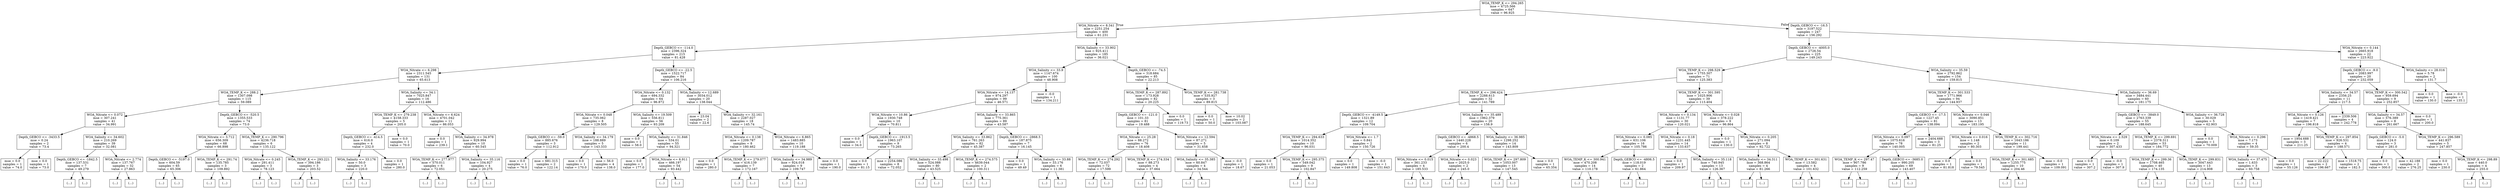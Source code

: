 digraph Tree {
node [shape=box] ;
0 [label="WOA_TEMP_K <= 294.265\nmse = 4725.566\nsamples = 647\nvalue = 96.925"] ;
1 [label="WOA_Nitrate <= 8.341\nmse = 2251.254\nsamples = 400\nvalue = 61.231"] ;
0 -> 1 [labeldistance=2.5, labelangle=45, headlabel="True"] ;
2 [label="Depth_GEBCO <= -114.0\nmse = 2396.324\nsamples = 215\nvalue = 81.428"] ;
1 -> 2 ;
3 [label="WOA_Nitrate <= 6.298\nmse = 2311.545\nsamples = 131\nvalue = 65.613"] ;
2 -> 3 ;
4 [label="WOA_TEMP_K <= 288.2\nmse = 1307.098\nsamples = 115\nvalue = 59.089"] ;
3 -> 4 ;
5 [label="WOA_Nitrate <= 0.072\nmse = 307.241\nsamples = 41\nvalue = 34.991"] ;
4 -> 5 ;
6 [label="Depth_GEBCO <= -3433.5\nmse = 0.24\nsamples = 2\nvalue = 73.4"] ;
5 -> 6 ;
7 [label="mse = 0.0\nsamples = 1\nvalue = 74.0"] ;
6 -> 7 ;
8 [label="mse = 0.0\nsamples = 1\nvalue = 73.0"] ;
6 -> 8 ;
9 [label="WOA_Salinity <= 34.602\nmse = 210.269\nsamples = 39\nvalue = 32.081"] ;
5 -> 9 ;
10 [label="Depth_GEBCO <= -1842.5\nmse = 137.531\nsamples = 7\nvalue = 49.279"] ;
9 -> 10 ;
11 [label="(...)"] ;
10 -> 11 ;
16 [label="(...)"] ;
10 -> 16 ;
19 [label="WOA_Nitrate <= 2.774\nmse = 137.767\nsamples = 32\nvalue = 27.863"] ;
9 -> 19 ;
20 [label="(...)"] ;
19 -> 20 ;
53 [label="(...)"] ;
19 -> 53 ;
64 [label="Depth_GEBCO <= -520.5\nmse = 1355.533\nsamples = 74\nvalue = 73.0"] ;
4 -> 64 ;
65 [label="WOA_Nitrate <= 3.712\nmse = 656.309\nsamples = 68\nvalue = 66.898"] ;
64 -> 65 ;
66 [label="Depth_GEBCO <= -5197.0\nmse = 604.59\nsamples = 65\nvalue = 65.306"] ;
65 -> 66 ;
67 [label="(...)"] ;
66 -> 67 ;
68 [label="(...)"] ;
66 -> 68 ;
175 [label="WOA_TEMP_K <= 291.74\nmse = 135.785\nsamples = 3\nvalue = 109.892"] ;
65 -> 175 ;
176 [label="(...)"] ;
175 -> 176 ;
177 [label="(...)"] ;
175 -> 177 ;
180 [label="WOA_TEMP_K <= 290.796\nmse = 4236.718\nsamples = 6\nvalue = 135.122"] ;
64 -> 180 ;
181 [label="WOA_Nitrate <= 0.245\nmse = 291.411\nsamples = 3\nvalue = 78.123"] ;
180 -> 181 ;
182 [label="(...)"] ;
181 -> 182 ;
185 [label="(...)"] ;
181 -> 185 ;
186 [label="WOA_TEMP_K <= 293.221\nmse = 394.186\nsamples = 3\nvalue = 203.52"] ;
180 -> 186 ;
187 [label="(...)"] ;
186 -> 187 ;
190 [label="(...)"] ;
186 -> 190 ;
191 [label="WOA_Salinity <= 34.1\nmse = 7025.847\nsamples = 16\nvalue = 112.486"] ;
3 -> 191 ;
192 [label="WOA_TEMP_K <= 279.238\nmse = 4158.333\nsamples = 5\nvalue = 205.0"] ;
191 -> 192 ;
193 [label="Depth_GEBCO <= -414.5\nmse = 616.0\nsamples = 4\nvalue = 232.0"] ;
192 -> 193 ;
194 [label="WOA_Salinity <= 33.176\nmse = 50.0\nsamples = 3\nvalue = 220.0"] ;
193 -> 194 ;
195 [label="(...)"] ;
194 -> 195 ;
196 [label="(...)"] ;
194 -> 196 ;
197 [label="mse = 0.0\nsamples = 1\nvalue = 280.0"] ;
193 -> 197 ;
198 [label="mse = 0.0\nsamples = 1\nvalue = 70.0"] ;
192 -> 198 ;
199 [label="WOA_Nitrate <= 6.624\nmse = 4701.042\nsamples = 11\nvalue = 86.053"] ;
191 -> 199 ;
200 [label="mse = 0.0\nsamples = 1\nvalue = 239.1"] ;
199 -> 200 ;
201 [label="WOA_Salinity <= 34.978\nmse = 929.994\nsamples = 10\nvalue = 60.545"] ;
199 -> 201 ;
202 [label="WOA_TEMP_K <= 277.977\nmse = 570.011\nsamples = 6\nvalue = 72.051"] ;
201 -> 202 ;
203 [label="(...)"] ;
202 -> 203 ;
204 [label="(...)"] ;
202 -> 204 ;
213 [label="WOA_Salinity <= 35.116\nmse = 104.927\nsamples = 4\nvalue = 20.275"] ;
201 -> 213 ;
214 [label="(...)"] ;
213 -> 214 ;
215 [label="(...)"] ;
213 -> 215 ;
218 [label="Depth_GEBCO <= -22.5\nmse = 1522.717\nsamples = 84\nvalue = 106.216"] ;
2 -> 218 ;
219 [label="WOA_Nitrate <= 0.132\nmse = 694.332\nsamples = 64\nvalue = 96.872"] ;
218 -> 219 ;
220 [label="WOA_Nitrate <= 0.048\nmse = 735.062\nsamples = 8\nvalue = 129.505"] ;
219 -> 220 ;
221 [label="Depth_GEBCO <= -59.0\nmse = 885.676\nsamples = 3\nvalue = 112.912"] ;
220 -> 221 ;
222 [label="mse = 0.0\nsamples = 1\nvalue = 76.0"] ;
221 -> 222 ;
223 [label="mse = 681.315\nsamples = 2\nvalue = 122.14"] ;
221 -> 223 ;
224 [label="WOA_Salinity <= 34.179\nmse = 188.889\nsamples = 5\nvalue = 143.333"] ;
220 -> 224 ;
225 [label="mse = 0.0\nsamples = 1\nvalue = 170.0"] ;
224 -> 225 ;
226 [label="mse = 56.0\nsamples = 4\nvalue = 138.0"] ;
224 -> 226 ;
227 [label="WOA_Salinity <= 19.509\nmse = 556.811\nsamples = 56\nvalue = 93.209"] ;
219 -> 227 ;
228 [label="mse = 0.0\nsamples = 1\nvalue = 58.0"] ;
227 -> 228 ;
229 [label="WOA_Salinity <= 31.846\nmse = 534.01\nsamples = 55\nvalue = 94.321"] ;
227 -> 229 ;
230 [label="mse = 0.0\nsamples = 1\nvalue = 177.0"] ;
229 -> 230 ;
231 [label="WOA_Nitrate <= 6.911\nmse = 466.197\nsamples = 54\nvalue = 93.442"] ;
229 -> 231 ;
232 [label="(...)"] ;
231 -> 232 ;
315 [label="(...)"] ;
231 -> 315 ;
326 [label="WOA_Salinity <= 12.689\nmse = 3034.012\nsamples = 20\nvalue = 138.044"] ;
218 -> 326 ;
327 [label="mse = 23.04\nsamples = 2\nvalue = 22.6"] ;
326 -> 327 ;
328 [label="WOA_Salinity <= 32.161\nmse = 2287.027\nsamples = 18\nvalue = 145.74"] ;
326 -> 328 ;
329 [label="WOA_Nitrate <= 0.138\nmse = 1209.787\nsamples = 8\nvalue = 180.462"] ;
328 -> 329 ;
330 [label="mse = 0.0\nsamples = 1\nvalue = 280.0"] ;
329 -> 330 ;
331 [label="WOA_TEMP_K <= 279.077\nmse = 416.139\nsamples = 7\nvalue = 172.167"] ;
329 -> 331 ;
332 [label="(...)"] ;
331 -> 332 ;
335 [label="(...)"] ;
331 -> 335 ;
344 [label="WOA_Nitrate <= 6.865\nmse = 1483.885\nsamples = 10\nvalue = 119.188"] ;
328 -> 344 ;
345 [label="WOA_Salinity <= 34.989\nmse = 924.018\nsamples = 9\nvalue = 109.747"] ;
344 -> 345 ;
346 [label="(...)"] ;
345 -> 346 ;
357 [label="(...)"] ;
345 -> 357 ;
362 [label="mse = 0.0\nsamples = 1\nvalue = 190.0"] ;
344 -> 362 ;
363 [label="WOA_Salinity <= 33.902\nmse = 925.411\nsamples = 185\nvalue = 36.021"] ;
1 -> 363 ;
364 [label="WOA_Salinity <= 33.9\nmse = 1147.674\nsamples = 100\nvalue = 48.908"] ;
363 -> 364 ;
365 [label="WOA_Nitrate <= 14.137\nmse = 974.297\nsamples = 99\nvalue = 46.571"] ;
364 -> 365 ;
366 [label="WOA_Nitrate <= 10.86\nmse = 1930.748\nsamples = 10\nvalue = 70.811"] ;
365 -> 366 ;
367 [label="mse = 0.0\nsamples = 1\nvalue = 34.0"] ;
366 -> 367 ;
368 [label="Depth_GEBCO <= -1913.5\nmse = 1963.107\nsamples = 9\nvalue = 73.265"] ;
366 -> 368 ;
369 [label="mse = 0.0\nsamples = 1\nvalue = 81.15"] ;
368 -> 369 ;
370 [label="mse = 2254.086\nsamples = 8\nvalue = 72.052"] ;
368 -> 370 ;
371 [label="WOA_Salinity <= 33.865\nmse = 775.361\nsamples = 89\nvalue = 43.587"] ;
365 -> 371 ;
372 [label="WOA_Salinity <= 33.862\nmse = 761.263\nsamples = 82\nvalue = 45.387"] ;
371 -> 372 ;
373 [label="WOA_Salinity <= 33.498\nmse = 524.088\nsamples = 80\nvalue = 43.525"] ;
372 -> 373 ;
374 [label="(...)"] ;
373 -> 374 ;
407 [label="(...)"] ;
373 -> 407 ;
488 [label="WOA_TEMP_K <= 274.575\nmse = 4639.044\nsamples = 2\nvalue = 100.311"] ;
372 -> 488 ;
489 [label="(...)"] ;
488 -> 489 ;
490 [label="(...)"] ;
488 -> 490 ;
491 [label="Depth_GEBCO <= -2868.5\nmse = 187.875\nsamples = 7\nvalue = 16.145"] ;
371 -> 491 ;
492 [label="mse = 0.0\nsamples = 1\nvalue = 49.49"] ;
491 -> 492 ;
493 [label="WOA_Salinity <= 33.88\nmse = 33.176\nsamples = 6\nvalue = 11.381"] ;
491 -> 493 ;
494 [label="(...)"] ;
493 -> 494 ;
497 [label="(...)"] ;
493 -> 497 ;
504 [label="mse = -0.0\nsamples = 1\nvalue = 134.211"] ;
364 -> 504 ;
505 [label="Depth_GEBCO <= -74.5\nmse = 318.684\nsamples = 85\nvalue = 22.213"] ;
363 -> 505 ;
506 [label="WOA_TEMP_K <= 287.892\nmse = 173.928\nsamples = 82\nvalue = 20.225"] ;
505 -> 506 ;
507 [label="Depth_GEBCO <= -121.0\nmse = 101.33\nsamples = 81\nvalue = 19.488"] ;
506 -> 507 ;
508 [label="WOA_Nitrate <= 25.28\nmse = 88.272\nsamples = 76\nvalue = 18.408"] ;
507 -> 508 ;
509 [label="WOA_TEMP_K <= 274.292\nmse = 72.037\nsamples = 72\nvalue = 17.599"] ;
508 -> 509 ;
510 [label="(...)"] ;
509 -> 510 ;
521 [label="(...)"] ;
509 -> 521 ;
596 [label="WOA_TEMP_K <= 274.334\nmse = 88.273\nsamples = 4\nvalue = 37.664"] ;
508 -> 596 ;
597 [label="(...)"] ;
596 -> 597 ;
602 [label="(...)"] ;
596 -> 602 ;
603 [label="WOA_Nitrate <= 12.594\nmse = 87.271\nsamples = 5\nvalue = 31.658"] ;
507 -> 603 ;
604 [label="WOA_Salinity <= 35.385\nmse = 60.847\nsamples = 4\nvalue = 34.544"] ;
603 -> 604 ;
605 [label="(...)"] ;
604 -> 605 ;
610 [label="(...)"] ;
604 -> 610 ;
611 [label="mse = -0.0\nsamples = 1\nvalue = 18.67"] ;
603 -> 611 ;
612 [label="mse = 0.0\nsamples = 1\nvalue = 119.73"] ;
506 -> 612 ;
613 [label="WOA_TEMP_K <= 281.738\nmse = 535.927\nsamples = 3\nvalue = 89.815"] ;
505 -> 613 ;
614 [label="mse = 0.0\nsamples = 1\nvalue = 50.0"] ;
613 -> 614 ;
615 [label="mse = 10.02\nsamples = 2\nvalue = 103.087"] ;
613 -> 615 ;
616 [label="Depth_GEBCO <= -16.5\nmse = 3197.522\nsamples = 247\nvalue = 156.292"] ;
0 -> 616 [labeldistance=2.5, labelangle=-45, headlabel="False"] ;
617 [label="Depth_GEBCO <= -4005.0\nmse = 2726.54\nsamples = 225\nvalue = 149.243"] ;
616 -> 617 ;
618 [label="WOA_TEMP_K <= 298.529\nmse = 1755.307\nsamples = 71\nvalue = 125.383"] ;
617 -> 618 ;
619 [label="WOA_TEMP_K <= 296.424\nmse = 2288.613\nsamples = 32\nvalue = 141.789"] ;
618 -> 619 ;
620 [label="Depth_GEBCO <= -4149.5\nmse = 1321.89\nsamples = 12\nvalue = 109.704"] ;
619 -> 620 ;
621 [label="WOA_TEMP_K <= 294.633\nmse = 1014.352\nsamples = 10\nvalue = 96.031"] ;
620 -> 621 ;
622 [label="mse = 0.0\nsamples = 1\nvalue = 21.053"] ;
621 -> 622 ;
623 [label="WOA_TEMP_K <= 295.375\nmse = 549.042\nsamples = 9\nvalue = 102.847"] ;
621 -> 623 ;
624 [label="(...)"] ;
623 -> 624 ;
633 [label="(...)"] ;
623 -> 633 ;
638 [label="WOA_Nitrate <= 1.7\nmse = 0.841\nsamples = 2\nvalue = 150.726"] ;
620 -> 638 ;
639 [label="mse = 0.0\nsamples = 1\nvalue = 149.808"] ;
638 -> 639 ;
640 [label="mse = -0.0\nsamples = 1\nvalue = 151.643"] ;
638 -> 640 ;
641 [label="WOA_Salinity <= 35.489\nmse = 1962.379\nsamples = 20\nvalue = 158.9"] ;
619 -> 641 ;
642 [label="Depth_GEBCO <= -4868.5\nmse = 1440.228\nsamples = 6\nvalue = 200.4"] ;
641 -> 642 ;
643 [label="WOA_Nitrate <= 0.015\nmse = 361.233\nsamples = 4\nvalue = 185.533"] ;
642 -> 643 ;
644 [label="(...)"] ;
643 -> 644 ;
645 [label="(...)"] ;
643 -> 645 ;
650 [label="WOA_Nitrate <= 0.023\nmse = 2025.0\nsamples = 2\nvalue = 245.0"] ;
642 -> 650 ;
651 [label="(...)"] ;
650 -> 651 ;
652 [label="(...)"] ;
650 -> 652 ;
653 [label="WOA_Salinity <= 36.985\nmse = 1298.252\nsamples = 14\nvalue = 143.809"] ;
641 -> 653 ;
654 [label="WOA_TEMP_K <= 297.809\nmse = 1053.007\nsamples = 13\nvalue = 147.545"] ;
653 -> 654 ;
655 [label="(...)"] ;
654 -> 655 ;
678 [label="(...)"] ;
654 -> 678 ;
679 [label="mse = 0.0\nsamples = 1\nvalue = 65.354"] ;
653 -> 679 ;
680 [label="WOA_TEMP_K <= 301.595\nmse = 1025.906\nsamples = 39\nvalue = 113.404"] ;
618 -> 680 ;
681 [label="WOA_Nitrate <= 0.134\nmse = 1131.77\nsamples = 30\nvalue = 120.021"] ;
680 -> 681 ;
682 [label="WOA_Nitrate <= 0.085\nmse = 631.106\nsamples = 16\nvalue = 105.786"] ;
681 -> 682 ;
683 [label="WOA_TEMP_K <= 300.941\nmse = 470.208\nsamples = 14\nvalue = 110.178"] ;
682 -> 683 ;
684 [label="(...)"] ;
683 -> 684 ;
703 [label="(...)"] ;
683 -> 703 ;
710 [label="Depth_GEBCO <= -4806.5\nmse = 118.019\nsamples = 2\nvalue = 61.864"] ;
682 -> 710 ;
711 [label="(...)"] ;
710 -> 711 ;
712 [label="(...)"] ;
710 -> 712 ;
713 [label="WOA_Nitrate <= 0.18\nmse = 1231.445\nsamples = 14\nvalue = 133.637"] ;
681 -> 713 ;
714 [label="mse = 0.0\nsamples = 1\nvalue = 209.97"] ;
713 -> 714 ;
715 [label="WOA_Salinity <= 35.118\nmse = 740.945\nsamples = 13\nvalue = 126.367"] ;
713 -> 715 ;
716 [label="(...)"] ;
715 -> 716 ;
725 [label="(...)"] ;
715 -> 725 ;
740 [label="WOA_Nitrate <= 0.028\nmse = 378.222\nsamples = 9\nvalue = 96.864"] ;
680 -> 740 ;
741 [label="mse = 0.0\nsamples = 1\nvalue = 130.0"] ;
740 -> 741 ;
742 [label="WOA_Nitrate <= 0.205\nmse = 271.094\nsamples = 8\nvalue = 92.722"] ;
740 -> 742 ;
743 [label="WOA_Salinity <= 34.311\nmse = 368.864\nsamples = 4\nvalue = 81.266"] ;
742 -> 743 ;
744 [label="(...)"] ;
743 -> 744 ;
745 [label="(...)"] ;
743 -> 745 ;
750 [label="WOA_TEMP_K <= 301.631\nmse = 13.582\nsamples = 4\nvalue = 101.632"] ;
742 -> 750 ;
751 [label="(...)"] ;
750 -> 751 ;
752 [label="(...)"] ;
750 -> 752 ;
757 [label="WOA_Salinity <= 35.59\nmse = 2792.862\nsamples = 154\nvalue = 159.815"] ;
617 -> 757 ;
758 [label="WOA_TEMP_K <= 301.533\nmse = 1771.966\nsamples = 94\nvalue = 144.937"] ;
757 -> 758 ;
759 [label="Depth_GEBCO <= -17.5\nmse = 1227.45\nsamples = 81\nvalue = 138.094"] ;
758 -> 759 ;
760 [label="WOA_Nitrate <= 0.097\nmse = 1075.616\nsamples = 78\nvalue = 140.005"] ;
759 -> 760 ;
761 [label="WOA_TEMP_K <= 297.47\nmse = 907.786\nsamples = 9\nvalue = 112.259"] ;
760 -> 761 ;
762 [label="(...)"] ;
761 -> 762 ;
767 [label="(...)"] ;
761 -> 767 ;
774 [label="Depth_GEBCO <= -3685.0\nmse = 990.205\nsamples = 69\nvalue = 143.407"] ;
760 -> 774 ;
775 [label="(...)"] ;
774 -> 775 ;
776 [label="(...)"] ;
774 -> 776 ;
889 [label="mse = 2404.688\nsamples = 3\nvalue = 81.25"] ;
759 -> 889 ;
890 [label="WOA_Nitrate <= 0.046\nmse = 3090.851\nsamples = 13\nvalue = 183.195"] ;
758 -> 890 ;
891 [label="WOA_Nitrate <= 0.016\nmse = 1.148\nsamples = 2\nvalue = 80.303"] ;
890 -> 891 ;
892 [label="mse = 0.0\nsamples = 1\nvalue = 81.818"] ;
891 -> 892 ;
893 [label="mse = 0.0\nsamples = 1\nvalue = 79.545"] ;
891 -> 893 ;
894 [label="WOA_TEMP_K <= 302.716\nmse = 1643.186\nsamples = 11\nvalue = 199.441"] ;
890 -> 894 ;
895 [label="WOA_TEMP_K <= 301.685\nmse = 1255.775\nsamples = 10\nvalue = 204.46"] ;
894 -> 895 ;
896 [label="(...)"] ;
895 -> 896 ;
897 [label="(...)"] ;
895 -> 897 ;
910 [label="mse = -0.0\nsamples = 1\nvalue = 109.091"] ;
894 -> 910 ;
911 [label="WOA_Salinity <= 36.69\nmse = 3484.441\nsamples = 60\nvalue = 181.175"] ;
757 -> 911 ;
912 [label="Depth_GEBCO <= -3849.0\nmse = 2763.339\nsamples = 55\nvalue = 188.645"] ;
911 -> 912 ;
913 [label="WOA_Nitrate <= 2.529\nmse = 0.109\nsamples = 2\nvalue = 307.433"] ;
912 -> 913 ;
914 [label="mse = 0.0\nsamples = 1\nvalue = 307.2"] ;
913 -> 914 ;
915 [label="mse = -0.0\nsamples = 1\nvalue = 307.9"] ;
913 -> 915 ;
916 [label="WOA_TEMP_K <= 299.691\nmse = 2378.311\nsamples = 53\nvalue = 184.772"] ;
912 -> 916 ;
917 [label="WOA_TEMP_K <= 299.36\nmse = 1708.465\nsamples = 40\nvalue = 174.135"] ;
916 -> 917 ;
918 [label="(...)"] ;
917 -> 918 ;
959 [label="(...)"] ;
917 -> 959 ;
960 [label="WOA_TEMP_K <= 299.831\nmse = 3047.443\nsamples = 13\nvalue = 214.908"] ;
916 -> 960 ;
961 [label="(...)"] ;
960 -> 961 ;
964 [label="(...)"] ;
960 -> 964 ;
977 [label="WOA_Salinity <= 36.728\nmse = 30.029\nsamples = 5\nvalue = 62.903"] ;
911 -> 977 ;
978 [label="mse = 0.0\nsamples = 1\nvalue = 70.009"] ;
977 -> 978 ;
979 [label="WOA_Nitrate <= 0.296\nmse = 7.173\nsamples = 4\nvalue = 59.35"] ;
977 -> 979 ;
980 [label="WOA_Salinity <= 37.475\nmse = 1.633\nsamples = 3\nvalue = 60.758"] ;
979 -> 980 ;
981 [label="(...)"] ;
980 -> 981 ;
982 [label="(...)"] ;
980 -> 982 ;
983 [label="mse = 0.0\nsamples = 1\nvalue = 55.126"] ;
979 -> 983 ;
984 [label="WOA_Nitrate <= 0.144\nmse = 2665.918\nsamples = 22\nvalue = 223.922"] ;
616 -> 984 ;
985 [label="Depth_GEBCO <= -9.0\nmse = 2083.997\nsamples = 20\nvalue = 232.059"] ;
984 -> 985 ;
986 [label="WOA_Salinity <= 34.57\nmse = 2356.25\nsamples = 11\nvalue = 217.5"] ;
985 -> 986 ;
987 [label="WOA_Nitrate <= 0.126\nmse = 1419.421\nsamples = 7\nvalue = 196.818"] ;
986 -> 987 ;
988 [label="mse = 1954.688\nsamples = 3\nvalue = 211.25"] ;
987 -> 988 ;
989 [label="WOA_TEMP_K <= 297.854\nmse = 926.531\nsamples = 4\nvalue = 188.571"] ;
987 -> 989 ;
990 [label="mse = 22.222\nsamples = 2\nvalue = 196.667"] ;
989 -> 990 ;
991 [label="mse = 1518.75\nsamples = 2\nvalue = 182.5"] ;
989 -> 991 ;
992 [label="mse = 2339.506\nsamples = 4\nvalue = 242.778"] ;
986 -> 992 ;
993 [label="WOA_TEMP_K <= 300.542\nmse = 959.694\nsamples = 9\nvalue = 252.857"] ;
985 -> 993 ;
994 [label="WOA_Salinity <= 34.57\nmse = 576.389\nsamples = 8\nvalue = 261.667"] ;
993 -> 994 ;
995 [label="Depth_GEBCO <= -5.0\nmse = 124.0\nsamples = 3\nvalue = 281.0"] ;
994 -> 995 ;
996 [label="mse = 0.0\nsamples = 1\nvalue = 300.0"] ;
995 -> 996 ;
997 [label="mse = 42.188\nsamples = 2\nvalue = 276.25"] ;
995 -> 997 ;
998 [label="WOA_TEMP_K <= 296.589\nmse = 441.837\nsamples = 5\nvalue = 247.857"] ;
994 -> 998 ;
999 [label="mse = 0.0\nsamples = 1\nvalue = 230.0"] ;
998 -> 999 ;
1000 [label="WOA_TEMP_K <= 298.89\nmse = 440.0\nsamples = 4\nvalue = 255.0"] ;
998 -> 1000 ;
1001 [label="(...)"] ;
1000 -> 1001 ;
1002 [label="(...)"] ;
1000 -> 1002 ;
1005 [label="mse = 0.0\nsamples = 1\nvalue = 200.0"] ;
993 -> 1005 ;
1006 [label="WOA_Salinity <= 28.016\nmse = 5.78\nsamples = 2\nvalue = 131.7"] ;
984 -> 1006 ;
1007 [label="mse = 0.0\nsamples = 1\nvalue = 130.0"] ;
1006 -> 1007 ;
1008 [label="mse = -0.0\nsamples = 1\nvalue = 135.1"] ;
1006 -> 1008 ;
}